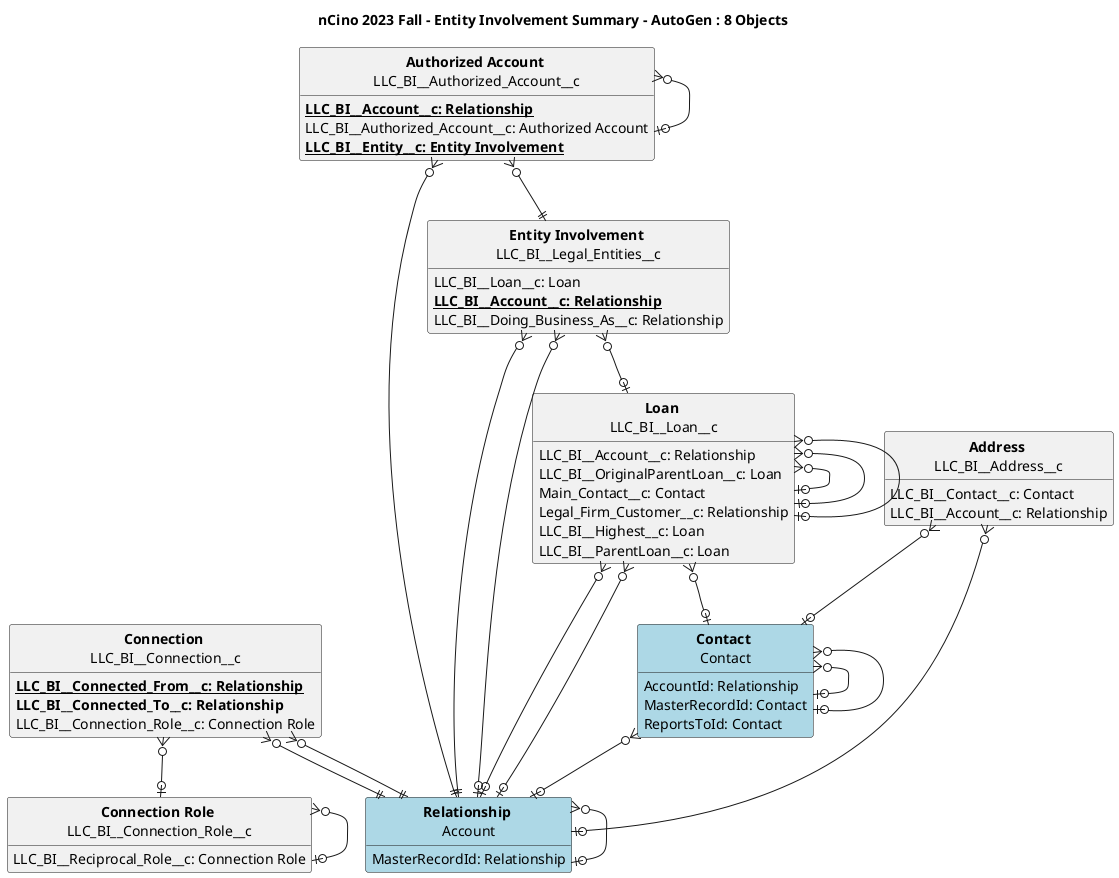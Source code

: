@startuml
'https://plantuml.com/class-diagram

title nCino 2023 Fall - Entity Involvement Summary - AutoGen : 8 Objects

'skinparam classBorderThickness 0

hide circle
hide empty methods
hide empty fields


entity ConnectionRole as "<b>Connection Role</b> \nLLC_BI__Connection_Role__c"  {
LLC_BI__Reciprocal_Role__c: Connection Role
}
entity Connection as "<b>Connection</b> \nLLC_BI__Connection__c"  {
<u><b>LLC_BI__Connected_From__c: Relationship</b></u>
<b>LLC_BI__Connected_To__c: Relationship</b>
LLC_BI__Connection_Role__c: Connection Role
}
entity Relationship as "<b>Relationship</b> \nAccount" #lightblue {
MasterRecordId: Relationship
}
entity Contact as "<b>Contact</b> \nContact" #lightblue {
AccountId: Relationship
MasterRecordId: Contact
ReportsToId: Contact
}
entity Address as "<b>Address</b> \nLLC_BI__Address__c"  {
LLC_BI__Contact__c: Contact
LLC_BI__Account__c: Relationship
}
entity AuthorizedAccount as "<b>Authorized Account</b> \nLLC_BI__Authorized_Account__c"  {
<u><b>LLC_BI__Account__c: Relationship</b></u>
LLC_BI__Authorized_Account__c: Authorized Account
<u><b>LLC_BI__Entity__c: Entity Involvement</b></u>
}
entity EntityInvolvement as "<b>Entity Involvement</b> \nLLC_BI__Legal_Entities__c"  {
LLC_BI__Loan__c: Loan
<u><b>LLC_BI__Account__c: Relationship</b></u>
LLC_BI__Doing_Business_As__c: Relationship
}
entity Loan as "<b>Loan</b> \nLLC_BI__Loan__c"  {
LLC_BI__Account__c: Relationship
LLC_BI__OriginalParentLoan__c: Loan
Main_Contact__c: Contact
Legal_Firm_Customer__c: Relationship
LLC_BI__Highest__c: Loan
LLC_BI__ParentLoan__c: Loan
}

AuthorizedAccount }o--|| Relationship
AuthorizedAccount }o--o| AuthorizedAccount
AuthorizedAccount }o--|| EntityInvolvement
Relationship }o--o| Relationship
EntityInvolvement }o--o| Loan
EntityInvolvement }o--|| Relationship
EntityInvolvement }o--o| Relationship
ConnectionRole }o--o| ConnectionRole
Connection }o--|| Relationship
Connection }o--|| Relationship
Connection }o--o| ConnectionRole
Loan }o--o| Relationship
Loan }o--o| Loan
Loan }o--o| Contact
Loan }o--o| Relationship
Loan }o--o| Loan
Loan }o--o| Loan
Address }o--o| Contact
Address }o--o| Relationship
Contact }o--o| Relationship
Contact }o--o| Contact
Contact }o--o| Contact

@enduml
